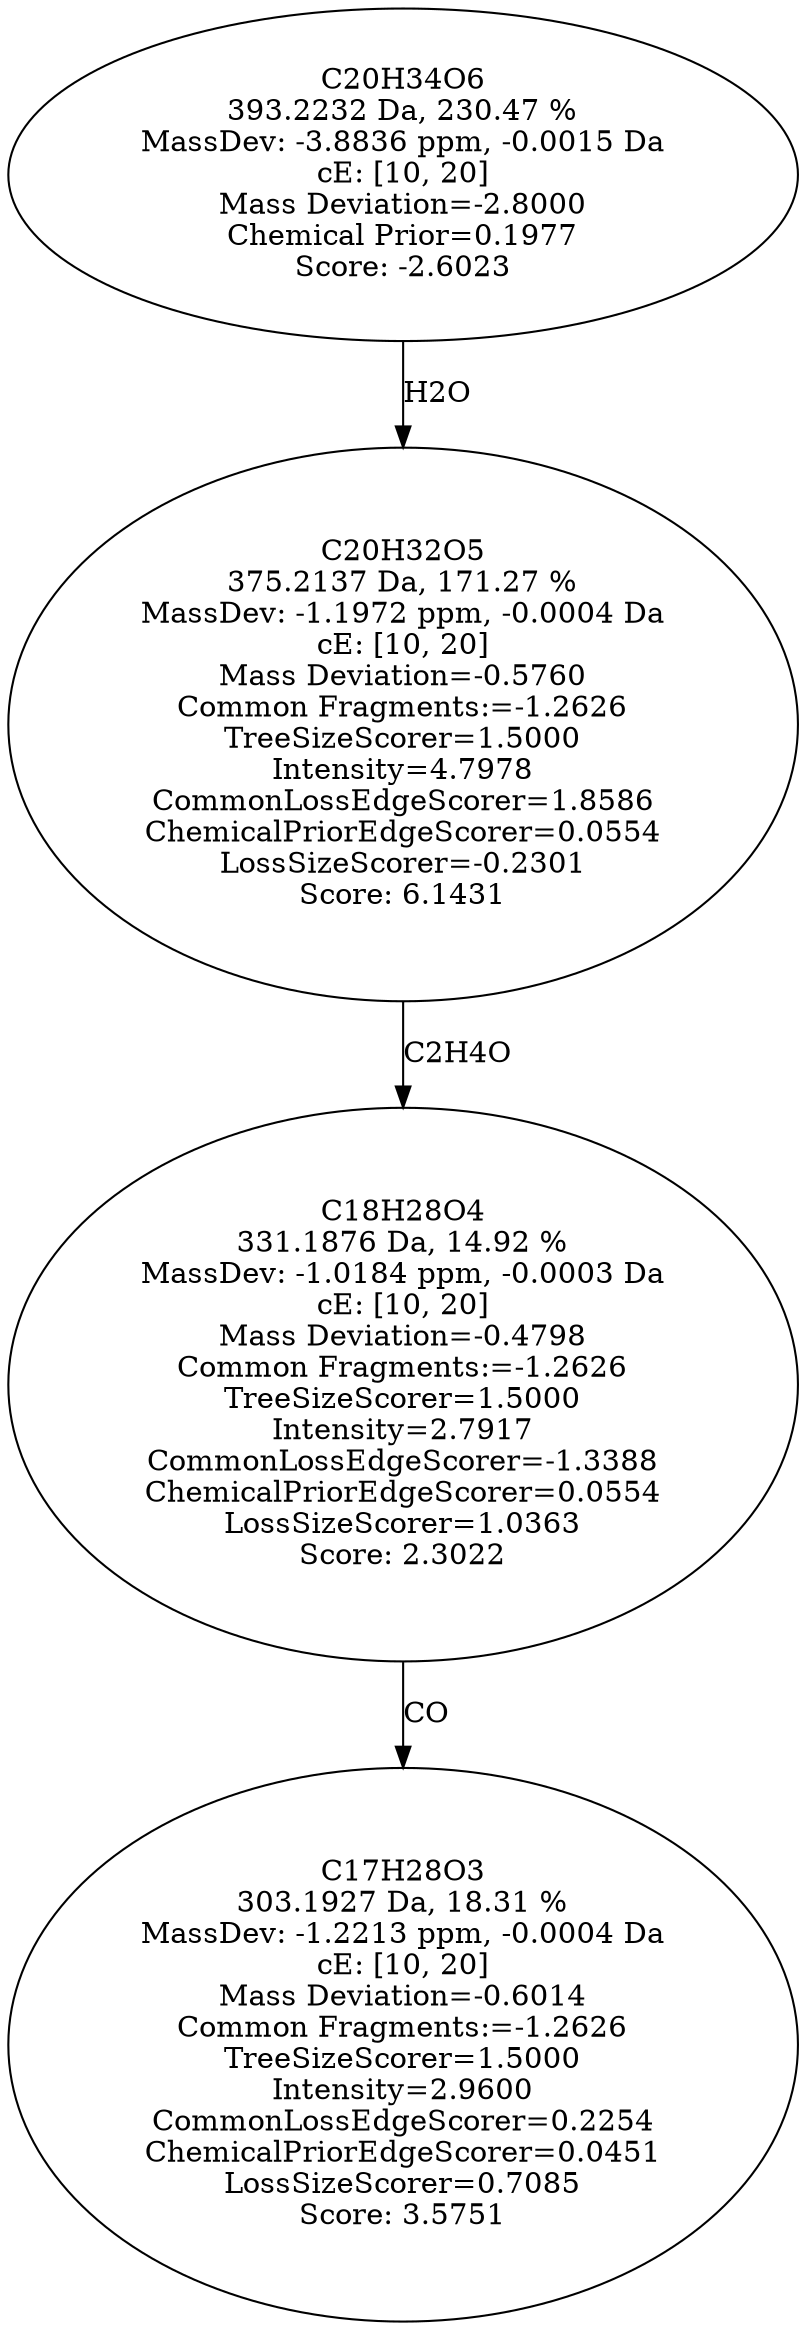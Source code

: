 strict digraph {
v1 [label="C17H28O3\n303.1927 Da, 18.31 %\nMassDev: -1.2213 ppm, -0.0004 Da\ncE: [10, 20]\nMass Deviation=-0.6014\nCommon Fragments:=-1.2626\nTreeSizeScorer=1.5000\nIntensity=2.9600\nCommonLossEdgeScorer=0.2254\nChemicalPriorEdgeScorer=0.0451\nLossSizeScorer=0.7085\nScore: 3.5751"];
v2 [label="C18H28O4\n331.1876 Da, 14.92 %\nMassDev: -1.0184 ppm, -0.0003 Da\ncE: [10, 20]\nMass Deviation=-0.4798\nCommon Fragments:=-1.2626\nTreeSizeScorer=1.5000\nIntensity=2.7917\nCommonLossEdgeScorer=-1.3388\nChemicalPriorEdgeScorer=0.0554\nLossSizeScorer=1.0363\nScore: 2.3022"];
v3 [label="C20H32O5\n375.2137 Da, 171.27 %\nMassDev: -1.1972 ppm, -0.0004 Da\ncE: [10, 20]\nMass Deviation=-0.5760\nCommon Fragments:=-1.2626\nTreeSizeScorer=1.5000\nIntensity=4.7978\nCommonLossEdgeScorer=1.8586\nChemicalPriorEdgeScorer=0.0554\nLossSizeScorer=-0.2301\nScore: 6.1431"];
v4 [label="C20H34O6\n393.2232 Da, 230.47 %\nMassDev: -3.8836 ppm, -0.0015 Da\ncE: [10, 20]\nMass Deviation=-2.8000\nChemical Prior=0.1977\nScore: -2.6023"];
v2 -> v1 [label="CO"];
v3 -> v2 [label="C2H4O"];
v4 -> v3 [label="H2O"];
}